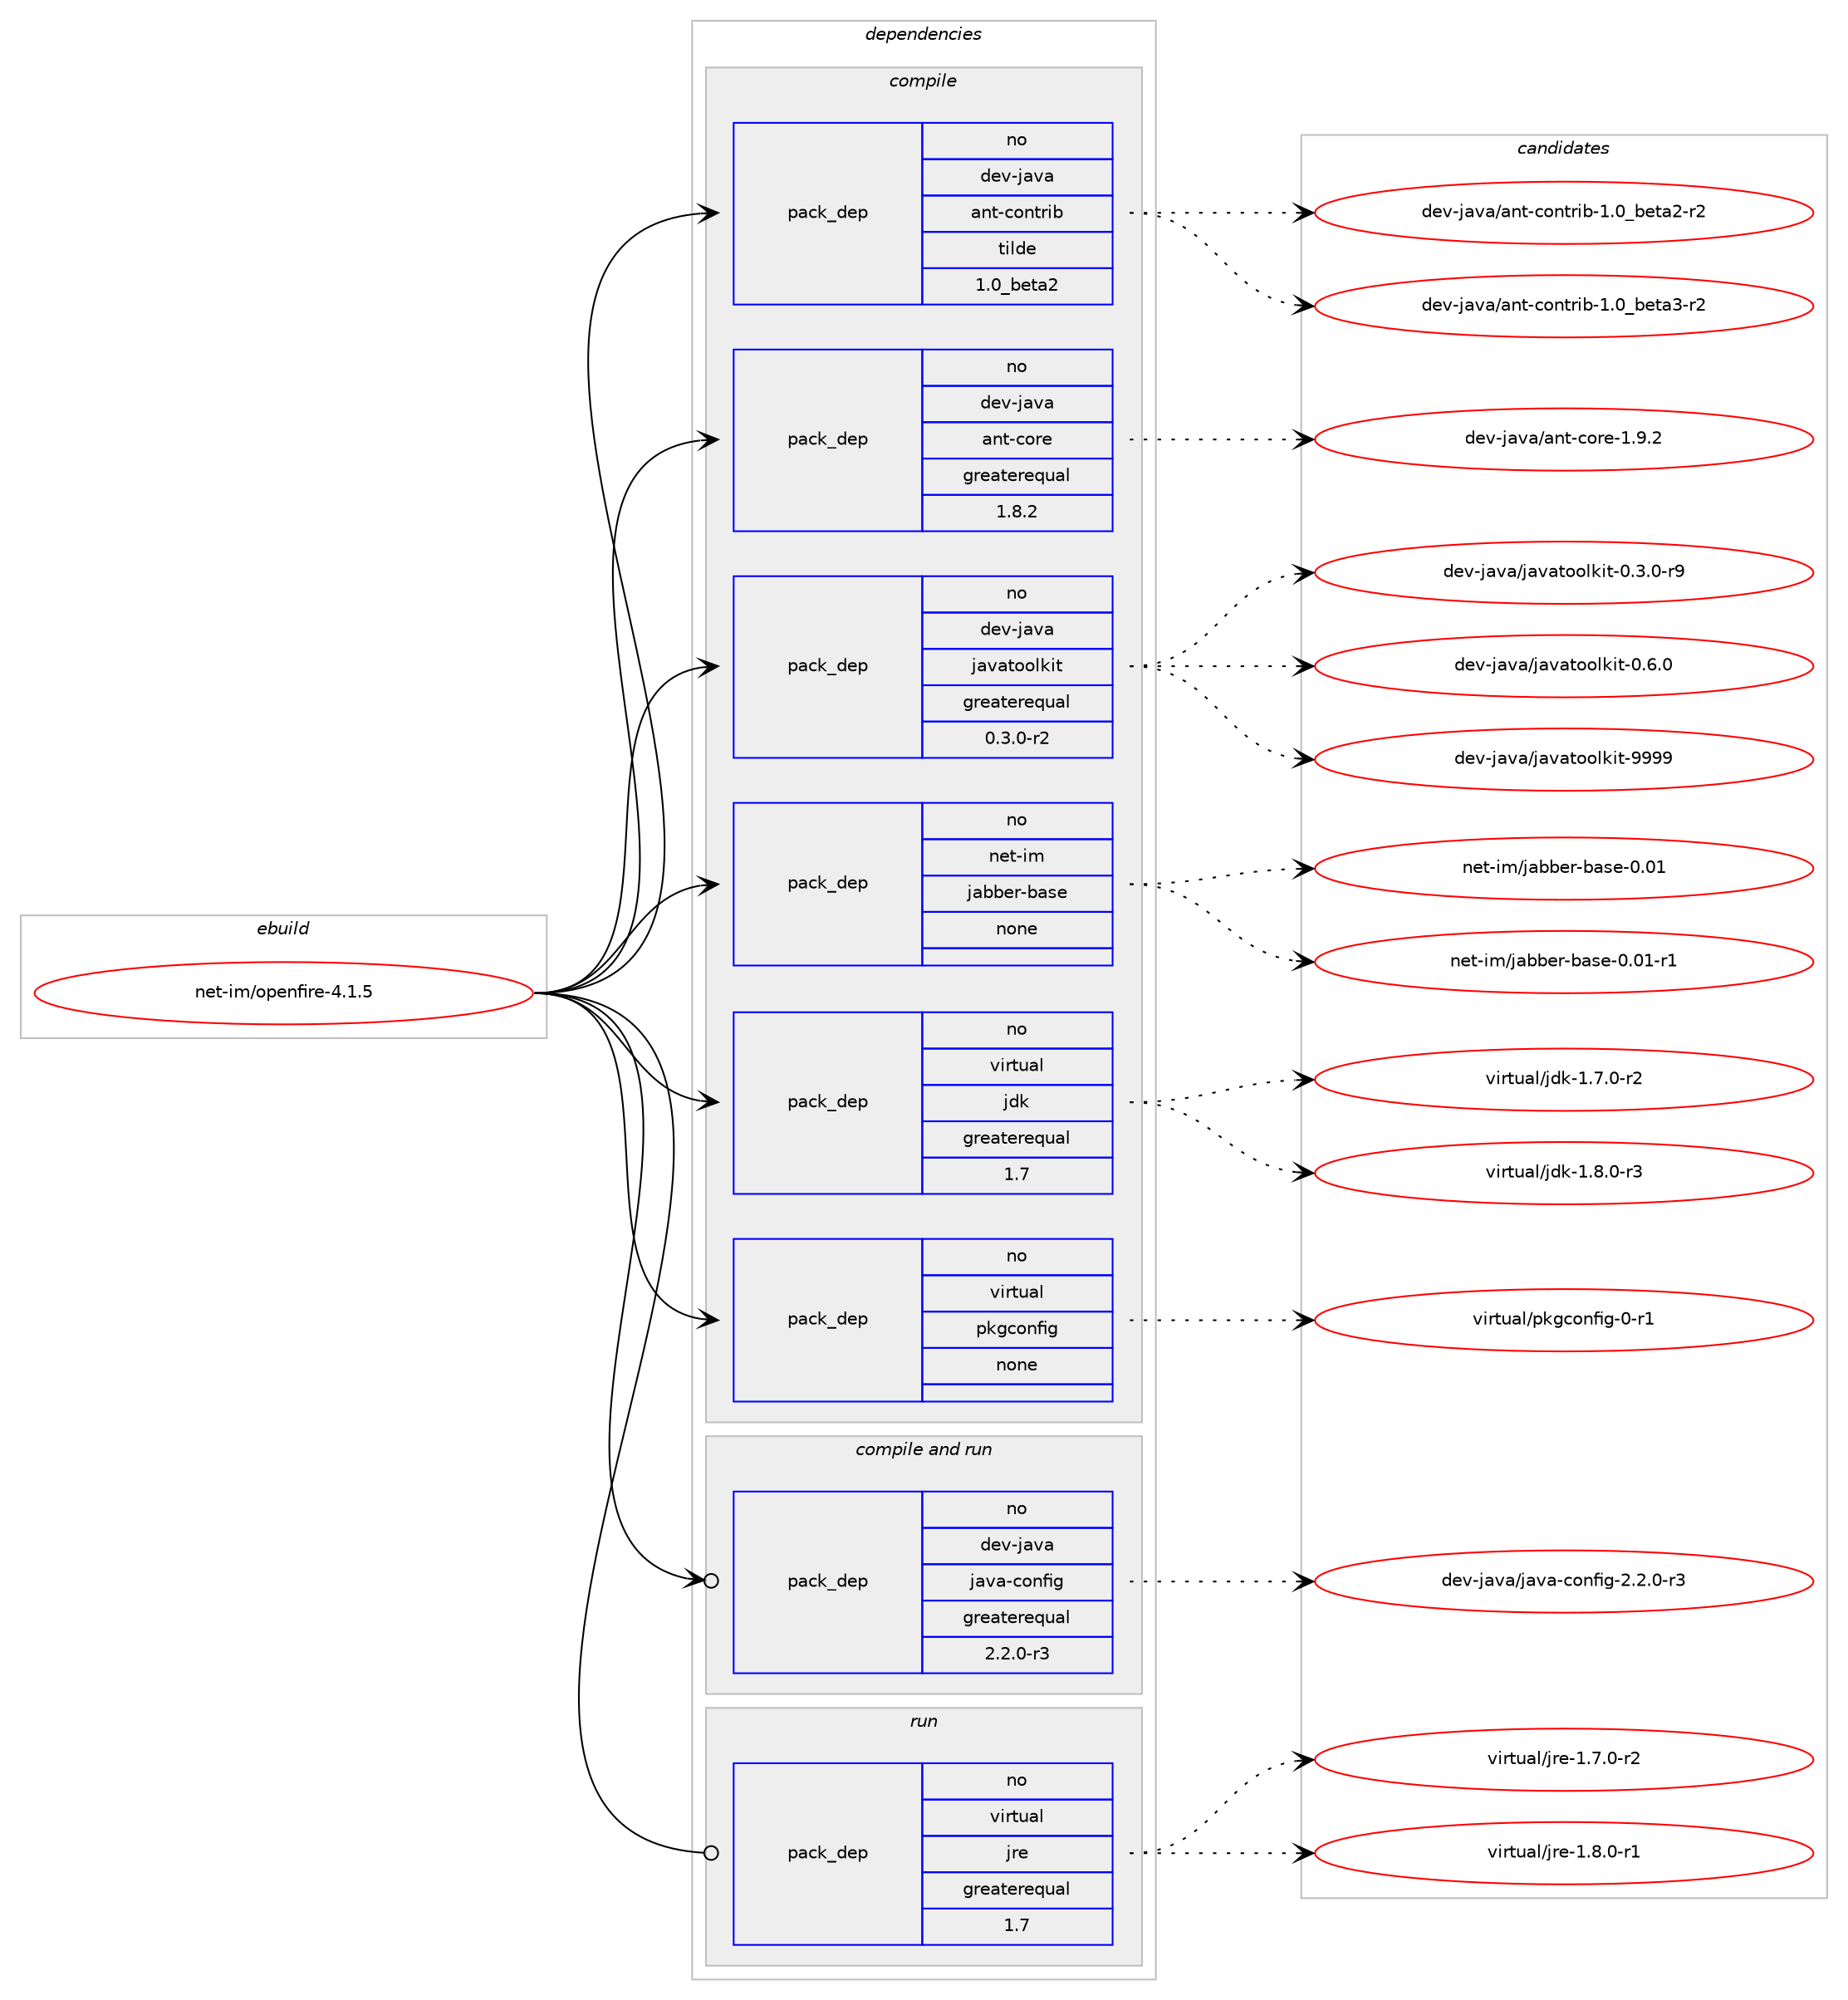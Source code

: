 digraph prolog {

# *************
# Graph options
# *************

newrank=true;
concentrate=true;
compound=true;
graph [rankdir=LR,fontname=Helvetica,fontsize=10,ranksep=1.5];#, ranksep=2.5, nodesep=0.2];
edge  [arrowhead=vee];
node  [fontname=Helvetica,fontsize=10];

# **********
# The ebuild
# **********

subgraph cluster_leftcol {
color=gray;
rank=same;
label=<<i>ebuild</i>>;
id [label="net-im/openfire-4.1.5", color=red, width=4, href="../net-im/openfire-4.1.5.svg"];
}

# ****************
# The dependencies
# ****************

subgraph cluster_midcol {
color=gray;
label=<<i>dependencies</i>>;
subgraph cluster_compile {
fillcolor="#eeeeee";
style=filled;
label=<<i>compile</i>>;
subgraph pack303901 {
dependency412912 [label=<<TABLE BORDER="0" CELLBORDER="1" CELLSPACING="0" CELLPADDING="4" WIDTH="220"><TR><TD ROWSPAN="6" CELLPADDING="30">pack_dep</TD></TR><TR><TD WIDTH="110">no</TD></TR><TR><TD>dev-java</TD></TR><TR><TD>ant-contrib</TD></TR><TR><TD>tilde</TD></TR><TR><TD>1.0_beta2</TD></TR></TABLE>>, shape=none, color=blue];
}
id:e -> dependency412912:w [weight=20,style="solid",arrowhead="vee"];
subgraph pack303902 {
dependency412913 [label=<<TABLE BORDER="0" CELLBORDER="1" CELLSPACING="0" CELLPADDING="4" WIDTH="220"><TR><TD ROWSPAN="6" CELLPADDING="30">pack_dep</TD></TR><TR><TD WIDTH="110">no</TD></TR><TR><TD>dev-java</TD></TR><TR><TD>ant-core</TD></TR><TR><TD>greaterequal</TD></TR><TR><TD>1.8.2</TD></TR></TABLE>>, shape=none, color=blue];
}
id:e -> dependency412913:w [weight=20,style="solid",arrowhead="vee"];
subgraph pack303903 {
dependency412914 [label=<<TABLE BORDER="0" CELLBORDER="1" CELLSPACING="0" CELLPADDING="4" WIDTH="220"><TR><TD ROWSPAN="6" CELLPADDING="30">pack_dep</TD></TR><TR><TD WIDTH="110">no</TD></TR><TR><TD>dev-java</TD></TR><TR><TD>javatoolkit</TD></TR><TR><TD>greaterequal</TD></TR><TR><TD>0.3.0-r2</TD></TR></TABLE>>, shape=none, color=blue];
}
id:e -> dependency412914:w [weight=20,style="solid",arrowhead="vee"];
subgraph pack303904 {
dependency412915 [label=<<TABLE BORDER="0" CELLBORDER="1" CELLSPACING="0" CELLPADDING="4" WIDTH="220"><TR><TD ROWSPAN="6" CELLPADDING="30">pack_dep</TD></TR><TR><TD WIDTH="110">no</TD></TR><TR><TD>net-im</TD></TR><TR><TD>jabber-base</TD></TR><TR><TD>none</TD></TR><TR><TD></TD></TR></TABLE>>, shape=none, color=blue];
}
id:e -> dependency412915:w [weight=20,style="solid",arrowhead="vee"];
subgraph pack303905 {
dependency412916 [label=<<TABLE BORDER="0" CELLBORDER="1" CELLSPACING="0" CELLPADDING="4" WIDTH="220"><TR><TD ROWSPAN="6" CELLPADDING="30">pack_dep</TD></TR><TR><TD WIDTH="110">no</TD></TR><TR><TD>virtual</TD></TR><TR><TD>jdk</TD></TR><TR><TD>greaterequal</TD></TR><TR><TD>1.7</TD></TR></TABLE>>, shape=none, color=blue];
}
id:e -> dependency412916:w [weight=20,style="solid",arrowhead="vee"];
subgraph pack303906 {
dependency412917 [label=<<TABLE BORDER="0" CELLBORDER="1" CELLSPACING="0" CELLPADDING="4" WIDTH="220"><TR><TD ROWSPAN="6" CELLPADDING="30">pack_dep</TD></TR><TR><TD WIDTH="110">no</TD></TR><TR><TD>virtual</TD></TR><TR><TD>pkgconfig</TD></TR><TR><TD>none</TD></TR><TR><TD></TD></TR></TABLE>>, shape=none, color=blue];
}
id:e -> dependency412917:w [weight=20,style="solid",arrowhead="vee"];
}
subgraph cluster_compileandrun {
fillcolor="#eeeeee";
style=filled;
label=<<i>compile and run</i>>;
subgraph pack303907 {
dependency412918 [label=<<TABLE BORDER="0" CELLBORDER="1" CELLSPACING="0" CELLPADDING="4" WIDTH="220"><TR><TD ROWSPAN="6" CELLPADDING="30">pack_dep</TD></TR><TR><TD WIDTH="110">no</TD></TR><TR><TD>dev-java</TD></TR><TR><TD>java-config</TD></TR><TR><TD>greaterequal</TD></TR><TR><TD>2.2.0-r3</TD></TR></TABLE>>, shape=none, color=blue];
}
id:e -> dependency412918:w [weight=20,style="solid",arrowhead="odotvee"];
}
subgraph cluster_run {
fillcolor="#eeeeee";
style=filled;
label=<<i>run</i>>;
subgraph pack303908 {
dependency412919 [label=<<TABLE BORDER="0" CELLBORDER="1" CELLSPACING="0" CELLPADDING="4" WIDTH="220"><TR><TD ROWSPAN="6" CELLPADDING="30">pack_dep</TD></TR><TR><TD WIDTH="110">no</TD></TR><TR><TD>virtual</TD></TR><TR><TD>jre</TD></TR><TR><TD>greaterequal</TD></TR><TR><TD>1.7</TD></TR></TABLE>>, shape=none, color=blue];
}
id:e -> dependency412919:w [weight=20,style="solid",arrowhead="odot"];
}
}

# **************
# The candidates
# **************

subgraph cluster_choices {
rank=same;
color=gray;
label=<<i>candidates</i>>;

subgraph choice303901 {
color=black;
nodesep=1;
choice100101118451069711897479711011645991111101161141059845494648959810111697504511450 [label="dev-java/ant-contrib-1.0_beta2-r2", color=red, width=4,href="../dev-java/ant-contrib-1.0_beta2-r2.svg"];
choice100101118451069711897479711011645991111101161141059845494648959810111697514511450 [label="dev-java/ant-contrib-1.0_beta3-r2", color=red, width=4,href="../dev-java/ant-contrib-1.0_beta3-r2.svg"];
dependency412912:e -> choice100101118451069711897479711011645991111101161141059845494648959810111697504511450:w [style=dotted,weight="100"];
dependency412912:e -> choice100101118451069711897479711011645991111101161141059845494648959810111697514511450:w [style=dotted,weight="100"];
}
subgraph choice303902 {
color=black;
nodesep=1;
choice10010111845106971189747971101164599111114101454946574650 [label="dev-java/ant-core-1.9.2", color=red, width=4,href="../dev-java/ant-core-1.9.2.svg"];
dependency412913:e -> choice10010111845106971189747971101164599111114101454946574650:w [style=dotted,weight="100"];
}
subgraph choice303903 {
color=black;
nodesep=1;
choice1001011184510697118974710697118971161111111081071051164548465146484511457 [label="dev-java/javatoolkit-0.3.0-r9", color=red, width=4,href="../dev-java/javatoolkit-0.3.0-r9.svg"];
choice100101118451069711897471069711897116111111108107105116454846544648 [label="dev-java/javatoolkit-0.6.0", color=red, width=4,href="../dev-java/javatoolkit-0.6.0.svg"];
choice1001011184510697118974710697118971161111111081071051164557575757 [label="dev-java/javatoolkit-9999", color=red, width=4,href="../dev-java/javatoolkit-9999.svg"];
dependency412914:e -> choice1001011184510697118974710697118971161111111081071051164548465146484511457:w [style=dotted,weight="100"];
dependency412914:e -> choice100101118451069711897471069711897116111111108107105116454846544648:w [style=dotted,weight="100"];
dependency412914:e -> choice1001011184510697118974710697118971161111111081071051164557575757:w [style=dotted,weight="100"];
}
subgraph choice303904 {
color=black;
nodesep=1;
choice11010111645105109471069798981011144598971151014548464849 [label="net-im/jabber-base-0.01", color=red, width=4,href="../net-im/jabber-base-0.01.svg"];
choice110101116451051094710697989810111445989711510145484648494511449 [label="net-im/jabber-base-0.01-r1", color=red, width=4,href="../net-im/jabber-base-0.01-r1.svg"];
dependency412915:e -> choice11010111645105109471069798981011144598971151014548464849:w [style=dotted,weight="100"];
dependency412915:e -> choice110101116451051094710697989810111445989711510145484648494511449:w [style=dotted,weight="100"];
}
subgraph choice303905 {
color=black;
nodesep=1;
choice11810511411611797108471061001074549465546484511450 [label="virtual/jdk-1.7.0-r2", color=red, width=4,href="../virtual/jdk-1.7.0-r2.svg"];
choice11810511411611797108471061001074549465646484511451 [label="virtual/jdk-1.8.0-r3", color=red, width=4,href="../virtual/jdk-1.8.0-r3.svg"];
dependency412916:e -> choice11810511411611797108471061001074549465546484511450:w [style=dotted,weight="100"];
dependency412916:e -> choice11810511411611797108471061001074549465646484511451:w [style=dotted,weight="100"];
}
subgraph choice303906 {
color=black;
nodesep=1;
choice11810511411611797108471121071039911111010210510345484511449 [label="virtual/pkgconfig-0-r1", color=red, width=4,href="../virtual/pkgconfig-0-r1.svg"];
dependency412917:e -> choice11810511411611797108471121071039911111010210510345484511449:w [style=dotted,weight="100"];
}
subgraph choice303907 {
color=black;
nodesep=1;
choice10010111845106971189747106971189745991111101021051034550465046484511451 [label="dev-java/java-config-2.2.0-r3", color=red, width=4,href="../dev-java/java-config-2.2.0-r3.svg"];
dependency412918:e -> choice10010111845106971189747106971189745991111101021051034550465046484511451:w [style=dotted,weight="100"];
}
subgraph choice303908 {
color=black;
nodesep=1;
choice11810511411611797108471061141014549465546484511450 [label="virtual/jre-1.7.0-r2", color=red, width=4,href="../virtual/jre-1.7.0-r2.svg"];
choice11810511411611797108471061141014549465646484511449 [label="virtual/jre-1.8.0-r1", color=red, width=4,href="../virtual/jre-1.8.0-r1.svg"];
dependency412919:e -> choice11810511411611797108471061141014549465546484511450:w [style=dotted,weight="100"];
dependency412919:e -> choice11810511411611797108471061141014549465646484511449:w [style=dotted,weight="100"];
}
}

}
